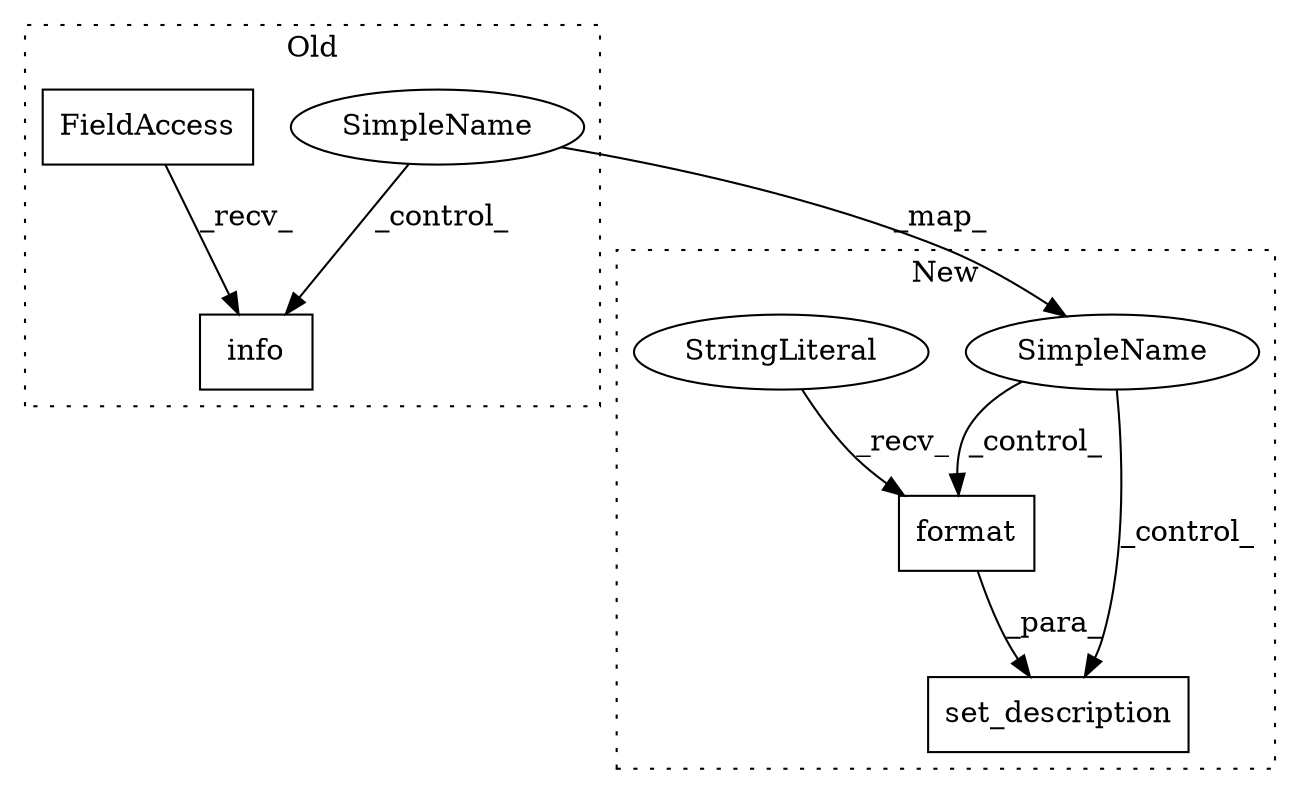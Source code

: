 digraph G {
subgraph cluster0 {
1 [label="info" a="32" s="3331,3402" l="5,2" shape="box"];
4 [label="SimpleName" a="42" s="1917" l="1" shape="ellipse"];
7 [label="FieldAccess" a="22" s="3319" l="11" shape="box"];
label = "Old";
style="dotted";
}
subgraph cluster1 {
2 [label="set_description" a="32" s="3382,3467" l="16,1" shape="box"];
3 [label="SimpleName" a="42" s="1994" l="1" shape="ellipse"];
5 [label="format" a="32" s="3427,3466" l="7,1" shape="box"];
6 [label="StringLiteral" a="45" s="3398" l="28" shape="ellipse"];
label = "New";
style="dotted";
}
3 -> 5 [label="_control_"];
3 -> 2 [label="_control_"];
4 -> 1 [label="_control_"];
4 -> 3 [label="_map_"];
5 -> 2 [label="_para_"];
6 -> 5 [label="_recv_"];
7 -> 1 [label="_recv_"];
}